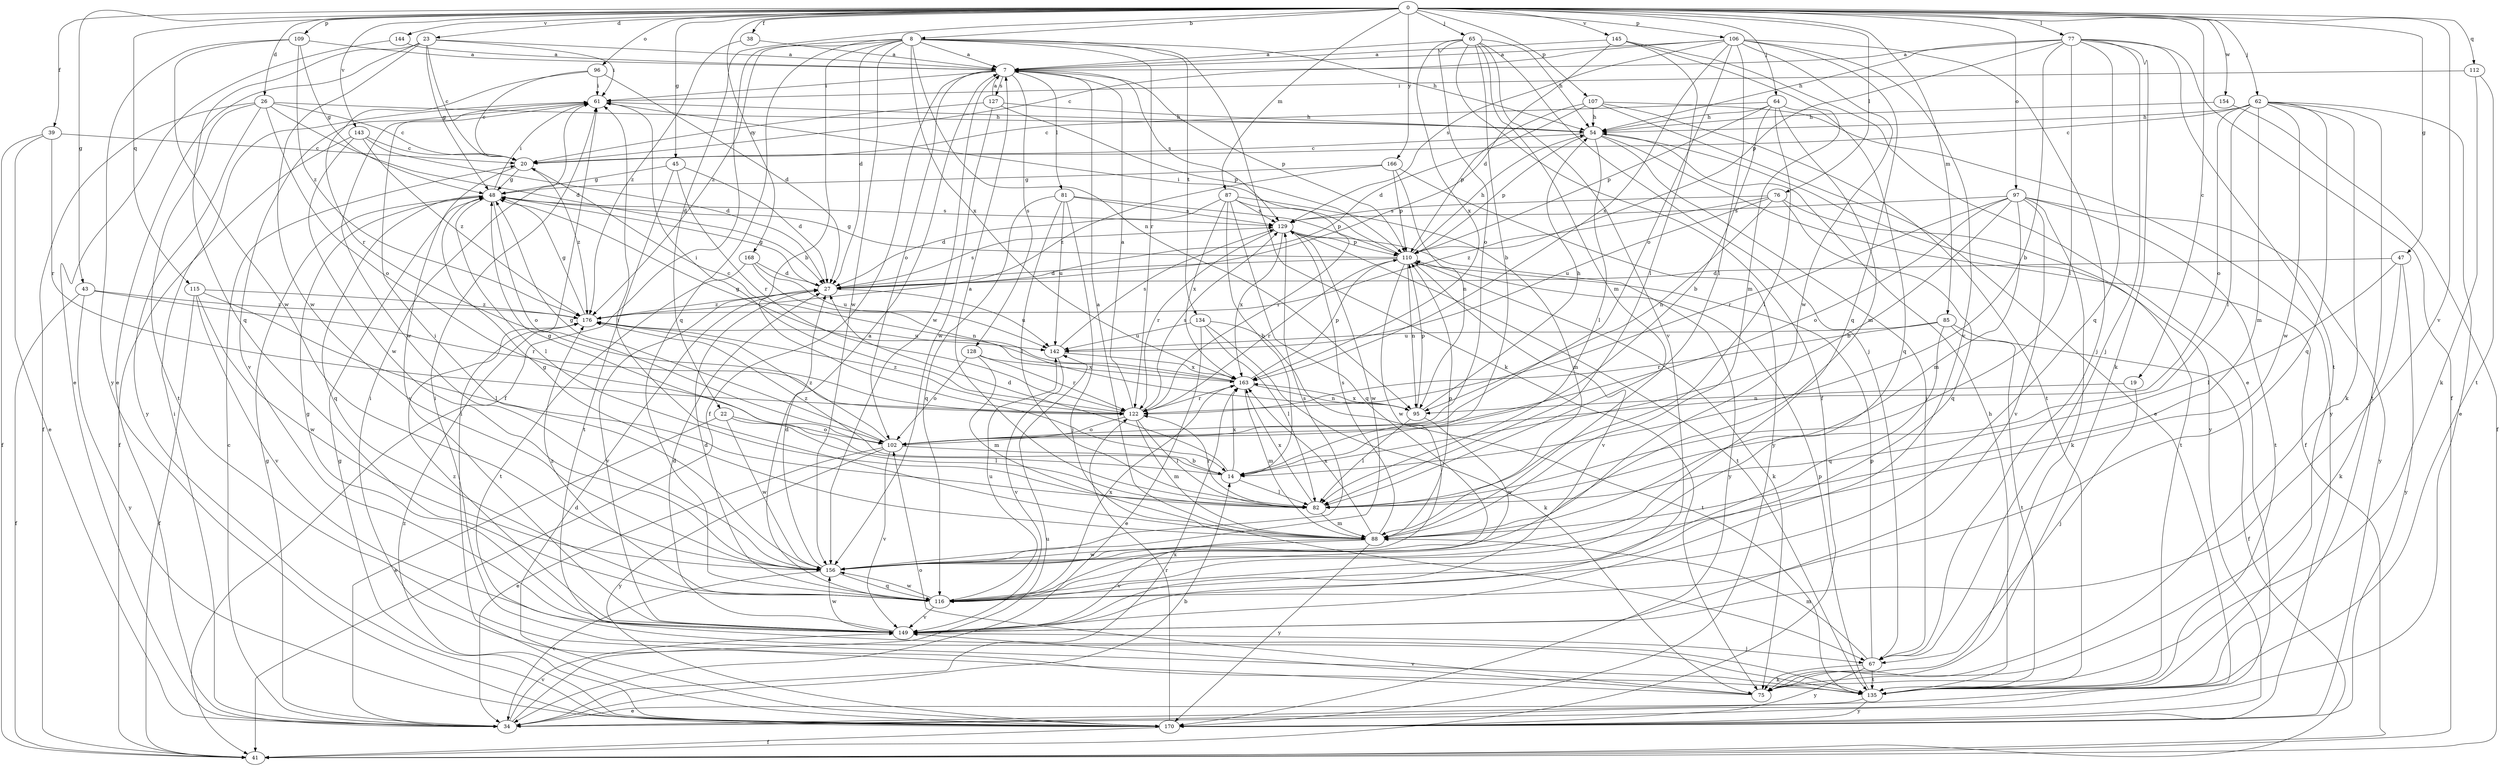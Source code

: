 strict digraph  {
0;
7;
8;
14;
19;
20;
22;
23;
26;
27;
34;
38;
39;
41;
43;
45;
47;
48;
54;
61;
62;
64;
65;
67;
75;
76;
77;
81;
82;
85;
87;
88;
95;
96;
97;
102;
106;
107;
109;
110;
112;
115;
116;
122;
127;
128;
129;
134;
135;
142;
143;
144;
145;
149;
154;
156;
163;
166;
168;
170;
176;
0 -> 8  [label=b];
0 -> 19  [label=c];
0 -> 22  [label=d];
0 -> 23  [label=d];
0 -> 26  [label=d];
0 -> 38  [label=f];
0 -> 39  [label=f];
0 -> 43  [label=g];
0 -> 45  [label=g];
0 -> 47  [label=g];
0 -> 62  [label=j];
0 -> 64  [label=j];
0 -> 65  [label=j];
0 -> 76  [label=l];
0 -> 77  [label=l];
0 -> 85  [label=m];
0 -> 87  [label=m];
0 -> 96  [label=o];
0 -> 97  [label=o];
0 -> 106  [label=p];
0 -> 107  [label=p];
0 -> 109  [label=p];
0 -> 112  [label=q];
0 -> 115  [label=q];
0 -> 143  [label=v];
0 -> 144  [label=v];
0 -> 145  [label=v];
0 -> 149  [label=v];
0 -> 154  [label=w];
0 -> 166  [label=y];
0 -> 168  [label=y];
7 -> 41  [label=f];
7 -> 61  [label=i];
7 -> 81  [label=l];
7 -> 102  [label=o];
7 -> 110  [label=p];
7 -> 127  [label=s];
7 -> 128  [label=s];
7 -> 129  [label=s];
7 -> 156  [label=w];
8 -> 7  [label=a];
8 -> 14  [label=b];
8 -> 27  [label=d];
8 -> 41  [label=f];
8 -> 54  [label=h];
8 -> 75  [label=k];
8 -> 95  [label=n];
8 -> 116  [label=q];
8 -> 122  [label=r];
8 -> 134  [label=t];
8 -> 156  [label=w];
8 -> 163  [label=x];
8 -> 176  [label=z];
14 -> 27  [label=d];
14 -> 48  [label=g];
14 -> 82  [label=l];
14 -> 163  [label=x];
14 -> 176  [label=z];
19 -> 67  [label=j];
19 -> 95  [label=n];
20 -> 48  [label=g];
20 -> 149  [label=v];
20 -> 176  [label=z];
22 -> 34  [label=e];
22 -> 82  [label=l];
22 -> 102  [label=o];
22 -> 156  [label=w];
23 -> 7  [label=a];
23 -> 20  [label=c];
23 -> 34  [label=e];
23 -> 48  [label=g];
23 -> 61  [label=i];
23 -> 116  [label=q];
23 -> 156  [label=w];
26 -> 20  [label=c];
26 -> 27  [label=d];
26 -> 41  [label=f];
26 -> 54  [label=h];
26 -> 102  [label=o];
26 -> 135  [label=t];
26 -> 170  [label=y];
27 -> 48  [label=g];
27 -> 129  [label=s];
27 -> 142  [label=u];
27 -> 149  [label=v];
27 -> 176  [label=z];
34 -> 14  [label=b];
34 -> 20  [label=c];
34 -> 48  [label=g];
34 -> 61  [label=i];
34 -> 142  [label=u];
34 -> 149  [label=v];
34 -> 163  [label=x];
38 -> 7  [label=a];
38 -> 176  [label=z];
39 -> 20  [label=c];
39 -> 34  [label=e];
39 -> 41  [label=f];
39 -> 122  [label=r];
43 -> 41  [label=f];
43 -> 122  [label=r];
43 -> 170  [label=y];
43 -> 176  [label=z];
45 -> 27  [label=d];
45 -> 48  [label=g];
45 -> 122  [label=r];
45 -> 135  [label=t];
47 -> 27  [label=d];
47 -> 75  [label=k];
47 -> 82  [label=l];
47 -> 170  [label=y];
48 -> 61  [label=i];
48 -> 82  [label=l];
48 -> 102  [label=o];
48 -> 116  [label=q];
48 -> 129  [label=s];
54 -> 20  [label=c];
54 -> 41  [label=f];
54 -> 67  [label=j];
54 -> 82  [label=l];
54 -> 110  [label=p];
54 -> 170  [label=y];
61 -> 54  [label=h];
61 -> 149  [label=v];
61 -> 156  [label=w];
62 -> 20  [label=c];
62 -> 34  [label=e];
62 -> 54  [label=h];
62 -> 75  [label=k];
62 -> 82  [label=l];
62 -> 88  [label=m];
62 -> 102  [label=o];
62 -> 116  [label=q];
62 -> 135  [label=t];
62 -> 156  [label=w];
64 -> 14  [label=b];
64 -> 20  [label=c];
64 -> 54  [label=h];
64 -> 82  [label=l];
64 -> 88  [label=m];
64 -> 110  [label=p];
64 -> 116  [label=q];
65 -> 7  [label=a];
65 -> 14  [label=b];
65 -> 41  [label=f];
65 -> 54  [label=h];
65 -> 67  [label=j];
65 -> 88  [label=m];
65 -> 102  [label=o];
65 -> 149  [label=v];
65 -> 163  [label=x];
67 -> 75  [label=k];
67 -> 88  [label=m];
67 -> 110  [label=p];
67 -> 135  [label=t];
67 -> 170  [label=y];
75 -> 61  [label=i];
75 -> 102  [label=o];
75 -> 149  [label=v];
76 -> 95  [label=n];
76 -> 116  [label=q];
76 -> 129  [label=s];
76 -> 135  [label=t];
76 -> 142  [label=u];
76 -> 176  [label=z];
77 -> 7  [label=a];
77 -> 14  [label=b];
77 -> 41  [label=f];
77 -> 54  [label=h];
77 -> 67  [label=j];
77 -> 75  [label=k];
77 -> 82  [label=l];
77 -> 110  [label=p];
77 -> 116  [label=q];
77 -> 135  [label=t];
81 -> 67  [label=j];
81 -> 82  [label=l];
81 -> 110  [label=p];
81 -> 116  [label=q];
81 -> 129  [label=s];
81 -> 142  [label=u];
82 -> 7  [label=a];
82 -> 88  [label=m];
82 -> 122  [label=r];
82 -> 163  [label=x];
85 -> 41  [label=f];
85 -> 116  [label=q];
85 -> 122  [label=r];
85 -> 135  [label=t];
85 -> 142  [label=u];
87 -> 14  [label=b];
87 -> 27  [label=d];
87 -> 88  [label=m];
87 -> 116  [label=q];
87 -> 122  [label=r];
87 -> 129  [label=s];
87 -> 163  [label=x];
88 -> 7  [label=a];
88 -> 48  [label=g];
88 -> 61  [label=i];
88 -> 110  [label=p];
88 -> 129  [label=s];
88 -> 149  [label=v];
88 -> 156  [label=w];
88 -> 163  [label=x];
88 -> 170  [label=y];
95 -> 54  [label=h];
95 -> 82  [label=l];
95 -> 110  [label=p];
95 -> 156  [label=w];
95 -> 163  [label=x];
96 -> 20  [label=c];
96 -> 27  [label=d];
96 -> 61  [label=i];
96 -> 122  [label=r];
97 -> 14  [label=b];
97 -> 75  [label=k];
97 -> 88  [label=m];
97 -> 102  [label=o];
97 -> 122  [label=r];
97 -> 129  [label=s];
97 -> 135  [label=t];
97 -> 149  [label=v];
97 -> 170  [label=y];
102 -> 14  [label=b];
102 -> 34  [label=e];
102 -> 48  [label=g];
102 -> 149  [label=v];
102 -> 170  [label=y];
102 -> 176  [label=z];
106 -> 7  [label=a];
106 -> 20  [label=c];
106 -> 67  [label=j];
106 -> 82  [label=l];
106 -> 102  [label=o];
106 -> 116  [label=q];
106 -> 129  [label=s];
106 -> 149  [label=v];
106 -> 156  [label=w];
106 -> 163  [label=x];
107 -> 27  [label=d];
107 -> 34  [label=e];
107 -> 54  [label=h];
107 -> 110  [label=p];
107 -> 135  [label=t];
107 -> 170  [label=y];
109 -> 7  [label=a];
109 -> 48  [label=g];
109 -> 156  [label=w];
109 -> 170  [label=y];
109 -> 176  [label=z];
110 -> 27  [label=d];
110 -> 48  [label=g];
110 -> 54  [label=h];
110 -> 61  [label=i];
110 -> 75  [label=k];
110 -> 95  [label=n];
110 -> 122  [label=r];
110 -> 149  [label=v];
110 -> 156  [label=w];
112 -> 61  [label=i];
112 -> 75  [label=k];
112 -> 135  [label=t];
115 -> 41  [label=f];
115 -> 82  [label=l];
115 -> 149  [label=v];
115 -> 156  [label=w];
115 -> 176  [label=z];
116 -> 7  [label=a];
116 -> 27  [label=d];
116 -> 142  [label=u];
116 -> 149  [label=v];
116 -> 156  [label=w];
116 -> 163  [label=x];
116 -> 176  [label=z];
122 -> 7  [label=a];
122 -> 61  [label=i];
122 -> 82  [label=l];
122 -> 88  [label=m];
122 -> 102  [label=o];
122 -> 129  [label=s];
122 -> 176  [label=z];
127 -> 7  [label=a];
127 -> 20  [label=c];
127 -> 54  [label=h];
127 -> 110  [label=p];
127 -> 156  [label=w];
128 -> 88  [label=m];
128 -> 102  [label=o];
128 -> 122  [label=r];
128 -> 163  [label=x];
129 -> 110  [label=p];
129 -> 122  [label=r];
129 -> 135  [label=t];
129 -> 156  [label=w];
129 -> 163  [label=x];
129 -> 170  [label=y];
134 -> 34  [label=e];
134 -> 75  [label=k];
134 -> 82  [label=l];
134 -> 135  [label=t];
134 -> 142  [label=u];
135 -> 34  [label=e];
135 -> 54  [label=h];
135 -> 61  [label=i];
135 -> 110  [label=p];
135 -> 170  [label=y];
142 -> 129  [label=s];
142 -> 149  [label=v];
142 -> 163  [label=x];
143 -> 20  [label=c];
143 -> 27  [label=d];
143 -> 41  [label=f];
143 -> 156  [label=w];
143 -> 176  [label=z];
144 -> 7  [label=a];
144 -> 34  [label=e];
145 -> 7  [label=a];
145 -> 27  [label=d];
145 -> 34  [label=e];
145 -> 82  [label=l];
145 -> 88  [label=m];
149 -> 27  [label=d];
149 -> 48  [label=g];
149 -> 67  [label=j];
149 -> 156  [label=w];
149 -> 176  [label=z];
154 -> 41  [label=f];
154 -> 54  [label=h];
156 -> 27  [label=d];
156 -> 34  [label=e];
156 -> 61  [label=i];
156 -> 116  [label=q];
156 -> 129  [label=s];
163 -> 20  [label=c];
163 -> 48  [label=g];
163 -> 88  [label=m];
163 -> 95  [label=n];
163 -> 110  [label=p];
163 -> 122  [label=r];
166 -> 48  [label=g];
166 -> 95  [label=n];
166 -> 110  [label=p];
166 -> 170  [label=y];
166 -> 176  [label=z];
168 -> 27  [label=d];
168 -> 95  [label=n];
168 -> 135  [label=t];
168 -> 142  [label=u];
170 -> 27  [label=d];
170 -> 41  [label=f];
170 -> 48  [label=g];
170 -> 61  [label=i];
170 -> 122  [label=r];
170 -> 176  [label=z];
176 -> 48  [label=g];
176 -> 142  [label=u];
}
